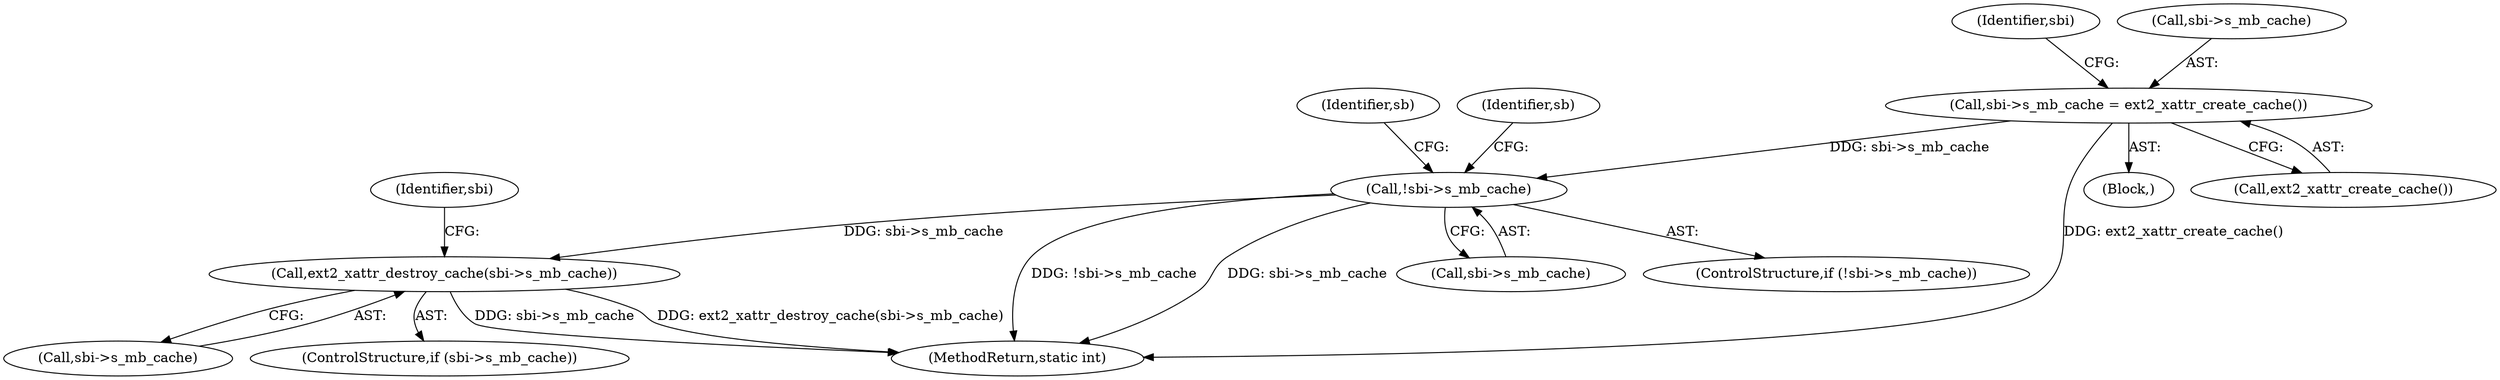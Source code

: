 digraph "0_linux_be0726d33cb8f411945884664924bed3cb8c70ee_0@API" {
"1001166" [label="(Call,sbi->s_mb_cache = ext2_xattr_create_cache())"];
"1001172" [label="(Call,!sbi->s_mb_cache)"];
"1001320" [label="(Call,ext2_xattr_destroy_cache(sbi->s_mb_cache))"];
"1001382" [label="(MethodReturn,static int)"];
"1001172" [label="(Call,!sbi->s_mb_cache)"];
"1001184" [label="(Identifier,sb)"];
"1001174" [label="(Identifier,sbi)"];
"1000113" [label="(Block,)"];
"1001321" [label="(Call,sbi->s_mb_cache)"];
"1001173" [label="(Call,sbi->s_mb_cache)"];
"1001320" [label="(Call,ext2_xattr_destroy_cache(sbi->s_mb_cache))"];
"1001178" [label="(Identifier,sb)"];
"1001167" [label="(Call,sbi->s_mb_cache)"];
"1001316" [label="(ControlStructure,if (sbi->s_mb_cache))"];
"1001171" [label="(ControlStructure,if (!sbi->s_mb_cache))"];
"1001327" [label="(Identifier,sbi)"];
"1001166" [label="(Call,sbi->s_mb_cache = ext2_xattr_create_cache())"];
"1001170" [label="(Call,ext2_xattr_create_cache())"];
"1001166" -> "1000113"  [label="AST: "];
"1001166" -> "1001170"  [label="CFG: "];
"1001167" -> "1001166"  [label="AST: "];
"1001170" -> "1001166"  [label="AST: "];
"1001174" -> "1001166"  [label="CFG: "];
"1001166" -> "1001382"  [label="DDG: ext2_xattr_create_cache()"];
"1001166" -> "1001172"  [label="DDG: sbi->s_mb_cache"];
"1001172" -> "1001171"  [label="AST: "];
"1001172" -> "1001173"  [label="CFG: "];
"1001173" -> "1001172"  [label="AST: "];
"1001178" -> "1001172"  [label="CFG: "];
"1001184" -> "1001172"  [label="CFG: "];
"1001172" -> "1001382"  [label="DDG: !sbi->s_mb_cache"];
"1001172" -> "1001382"  [label="DDG: sbi->s_mb_cache"];
"1001172" -> "1001320"  [label="DDG: sbi->s_mb_cache"];
"1001320" -> "1001316"  [label="AST: "];
"1001320" -> "1001321"  [label="CFG: "];
"1001321" -> "1001320"  [label="AST: "];
"1001327" -> "1001320"  [label="CFG: "];
"1001320" -> "1001382"  [label="DDG: sbi->s_mb_cache"];
"1001320" -> "1001382"  [label="DDG: ext2_xattr_destroy_cache(sbi->s_mb_cache)"];
}
